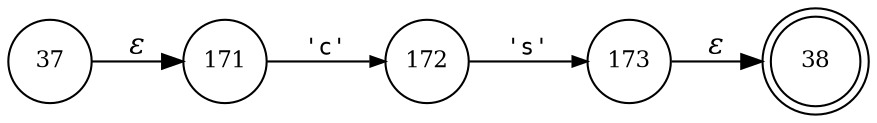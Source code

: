 digraph ATN {
rankdir=LR;
s38[fontsize=11, label="38", shape=doublecircle, fixedsize=true, width=.6];
s37[fontsize=11,label="37", shape=circle, fixedsize=true, width=.55, peripheries=1];
s171[fontsize=11,label="171", shape=circle, fixedsize=true, width=.55, peripheries=1];
s172[fontsize=11,label="172", shape=circle, fixedsize=true, width=.55, peripheries=1];
s173[fontsize=11,label="173", shape=circle, fixedsize=true, width=.55, peripheries=1];
s37 -> s171 [fontname="Times-Italic", label="&epsilon;"];
s171 -> s172 [fontsize=11, fontname="Courier", arrowsize=.7, label = "'c'", arrowhead = normal];
s172 -> s173 [fontsize=11, fontname="Courier", arrowsize=.7, label = "'s'", arrowhead = normal];
s173 -> s38 [fontname="Times-Italic", label="&epsilon;"];
}